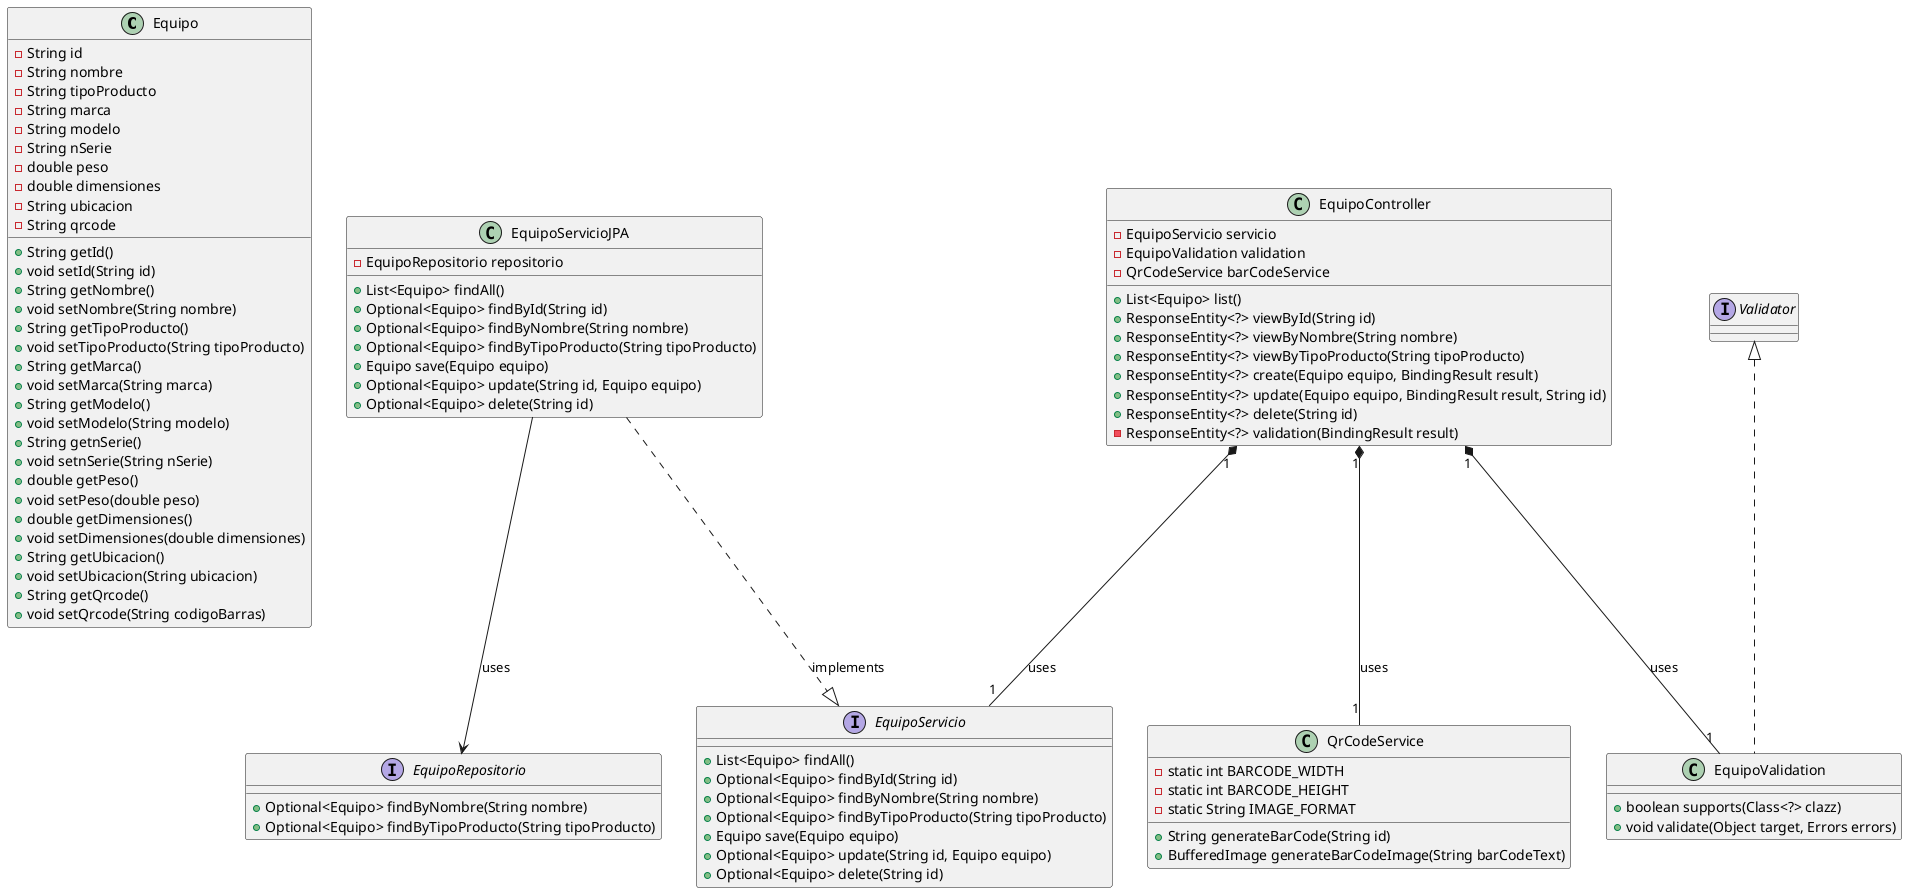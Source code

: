 @startuml nombre
class Equipo{
  -String id
  -String nombre
  -String tipoProducto
  -String marca
  -String modelo
  -String nSerie
  -double peso
  -double dimensiones
  -String ubicacion
  -String qrcode
  +String getId()
  +void setId(String id)
  +String getNombre()
  +void setNombre(String nombre)
  +String getTipoProducto()
  +void setTipoProducto(String tipoProducto)
  +String getMarca()
  +void setMarca(String marca)
  +String getModelo()
  +void setModelo(String modelo)
  +String getnSerie()
  +void setnSerie(String nSerie)
  +double getPeso()
  +void setPeso(double peso)
  +double getDimensiones()
  +void setDimensiones(double dimensiones)
  +String getUbicacion()
  +void setUbicacion(String ubicacion)
  +String getQrcode()
  +void setQrcode(String codigoBarras)
}
interface EquipoRepositorio {
  +Optional<Equipo> findByNombre(String nombre)
  +Optional<Equipo> findByTipoProducto(String tipoProducto)
}
class EquipoController {
  -EquipoServicio servicio
  -EquipoValidation validation
  -QrCodeService barCodeService
  +List<Equipo> list()
  +ResponseEntity<?> viewById(String id)
  +ResponseEntity<?> viewByNombre(String nombre)
  +ResponseEntity<?> viewByTipoProducto(String tipoProducto)
  +ResponseEntity<?> create(Equipo equipo, BindingResult result)
  +ResponseEntity<?> update(Equipo equipo, BindingResult result, String id)
  +ResponseEntity<?> delete(String id)
  -ResponseEntity<?> validation(BindingResult result)
}
interface EquipoServicio {
  +List<Equipo> findAll()
  +Optional<Equipo> findById(String id)
  +Optional<Equipo> findByNombre(String nombre)
  +Optional<Equipo> findByTipoProducto(String tipoProducto)
  +Equipo save(Equipo equipo)
  +Optional<Equipo> update(String id, Equipo equipo)
  +Optional<Equipo> delete(String id)
}
class EquipoServicioJPA {
  -EquipoRepositorio repositorio
  +List<Equipo> findAll()
  +Optional<Equipo> findById(String id)
  +Optional<Equipo> findByNombre(String nombre)
  +Optional<Equipo> findByTipoProducto(String tipoProducto)
  +Equipo save(Equipo equipo)
  +Optional<Equipo> update(String id, Equipo equipo)
  +Optional<Equipo> delete(String id)
}

class QrCodeService {
  -static int BARCODE_WIDTH
  -static int BARCODE_HEIGHT
  -static String IMAGE_FORMAT
  +String generateBarCode(String id)
  +BufferedImage generateBarCodeImage(String barCodeText)
}
class EquipoValidation implements Validator {
  +boolean supports(Class<?> clazz)
  +void validate(Object target, Errors errors)
}
EquipoController "1" *-- "1" EquipoServicio : uses
EquipoController "1" *-- "1" EquipoValidation : uses
EquipoController "1" *-- "1" QrCodeService : uses
EquipoServicioJPA --> EquipoRepositorio: uses
EquipoServicioJPA ..|> EquipoServicio: implements

@enduml@@